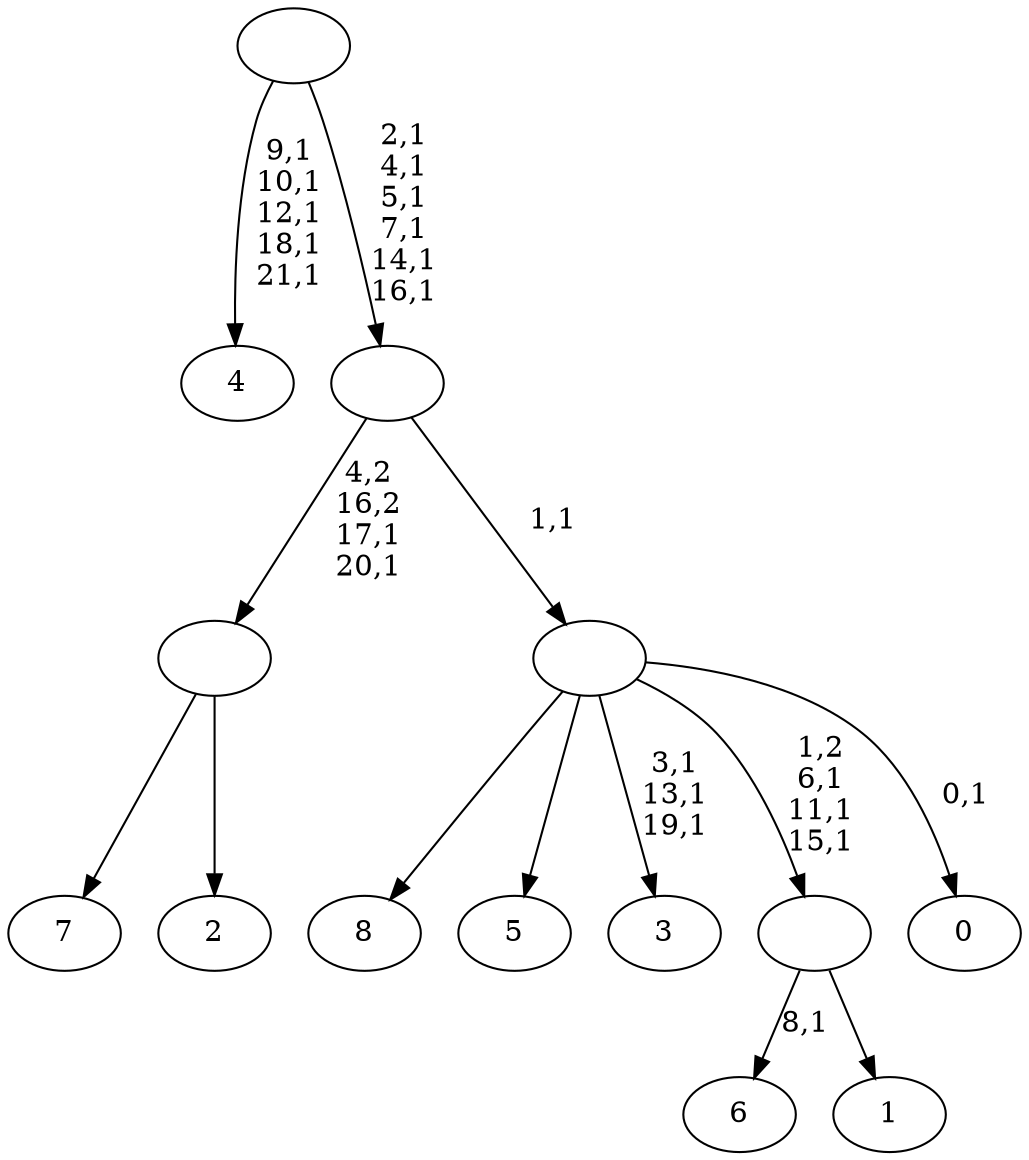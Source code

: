 digraph T {
	31 [label="8"]
	30 [label="7"]
	29 [label="6"]
	27 [label="5"]
	26 [label="4"]
	20 [label="3"]
	16 [label="2"]
	15 [label=""]
	13 [label="1"]
	12 [label=""]
	9 [label="0"]
	7 [label=""]
	6 [label=""]
	0 [label=""]
	15 -> 30 [label=""]
	15 -> 16 [label=""]
	12 -> 29 [label="8,1"]
	12 -> 13 [label=""]
	7 -> 9 [label="0,1"]
	7 -> 12 [label="1,2\n6,1\n11,1\n15,1"]
	7 -> 20 [label="3,1\n13,1\n19,1"]
	7 -> 31 [label=""]
	7 -> 27 [label=""]
	6 -> 15 [label="4,2\n16,2\n17,1\n20,1"]
	6 -> 7 [label="1,1"]
	0 -> 6 [label="2,1\n4,1\n5,1\n7,1\n14,1\n16,1"]
	0 -> 26 [label="9,1\n10,1\n12,1\n18,1\n21,1"]
}
